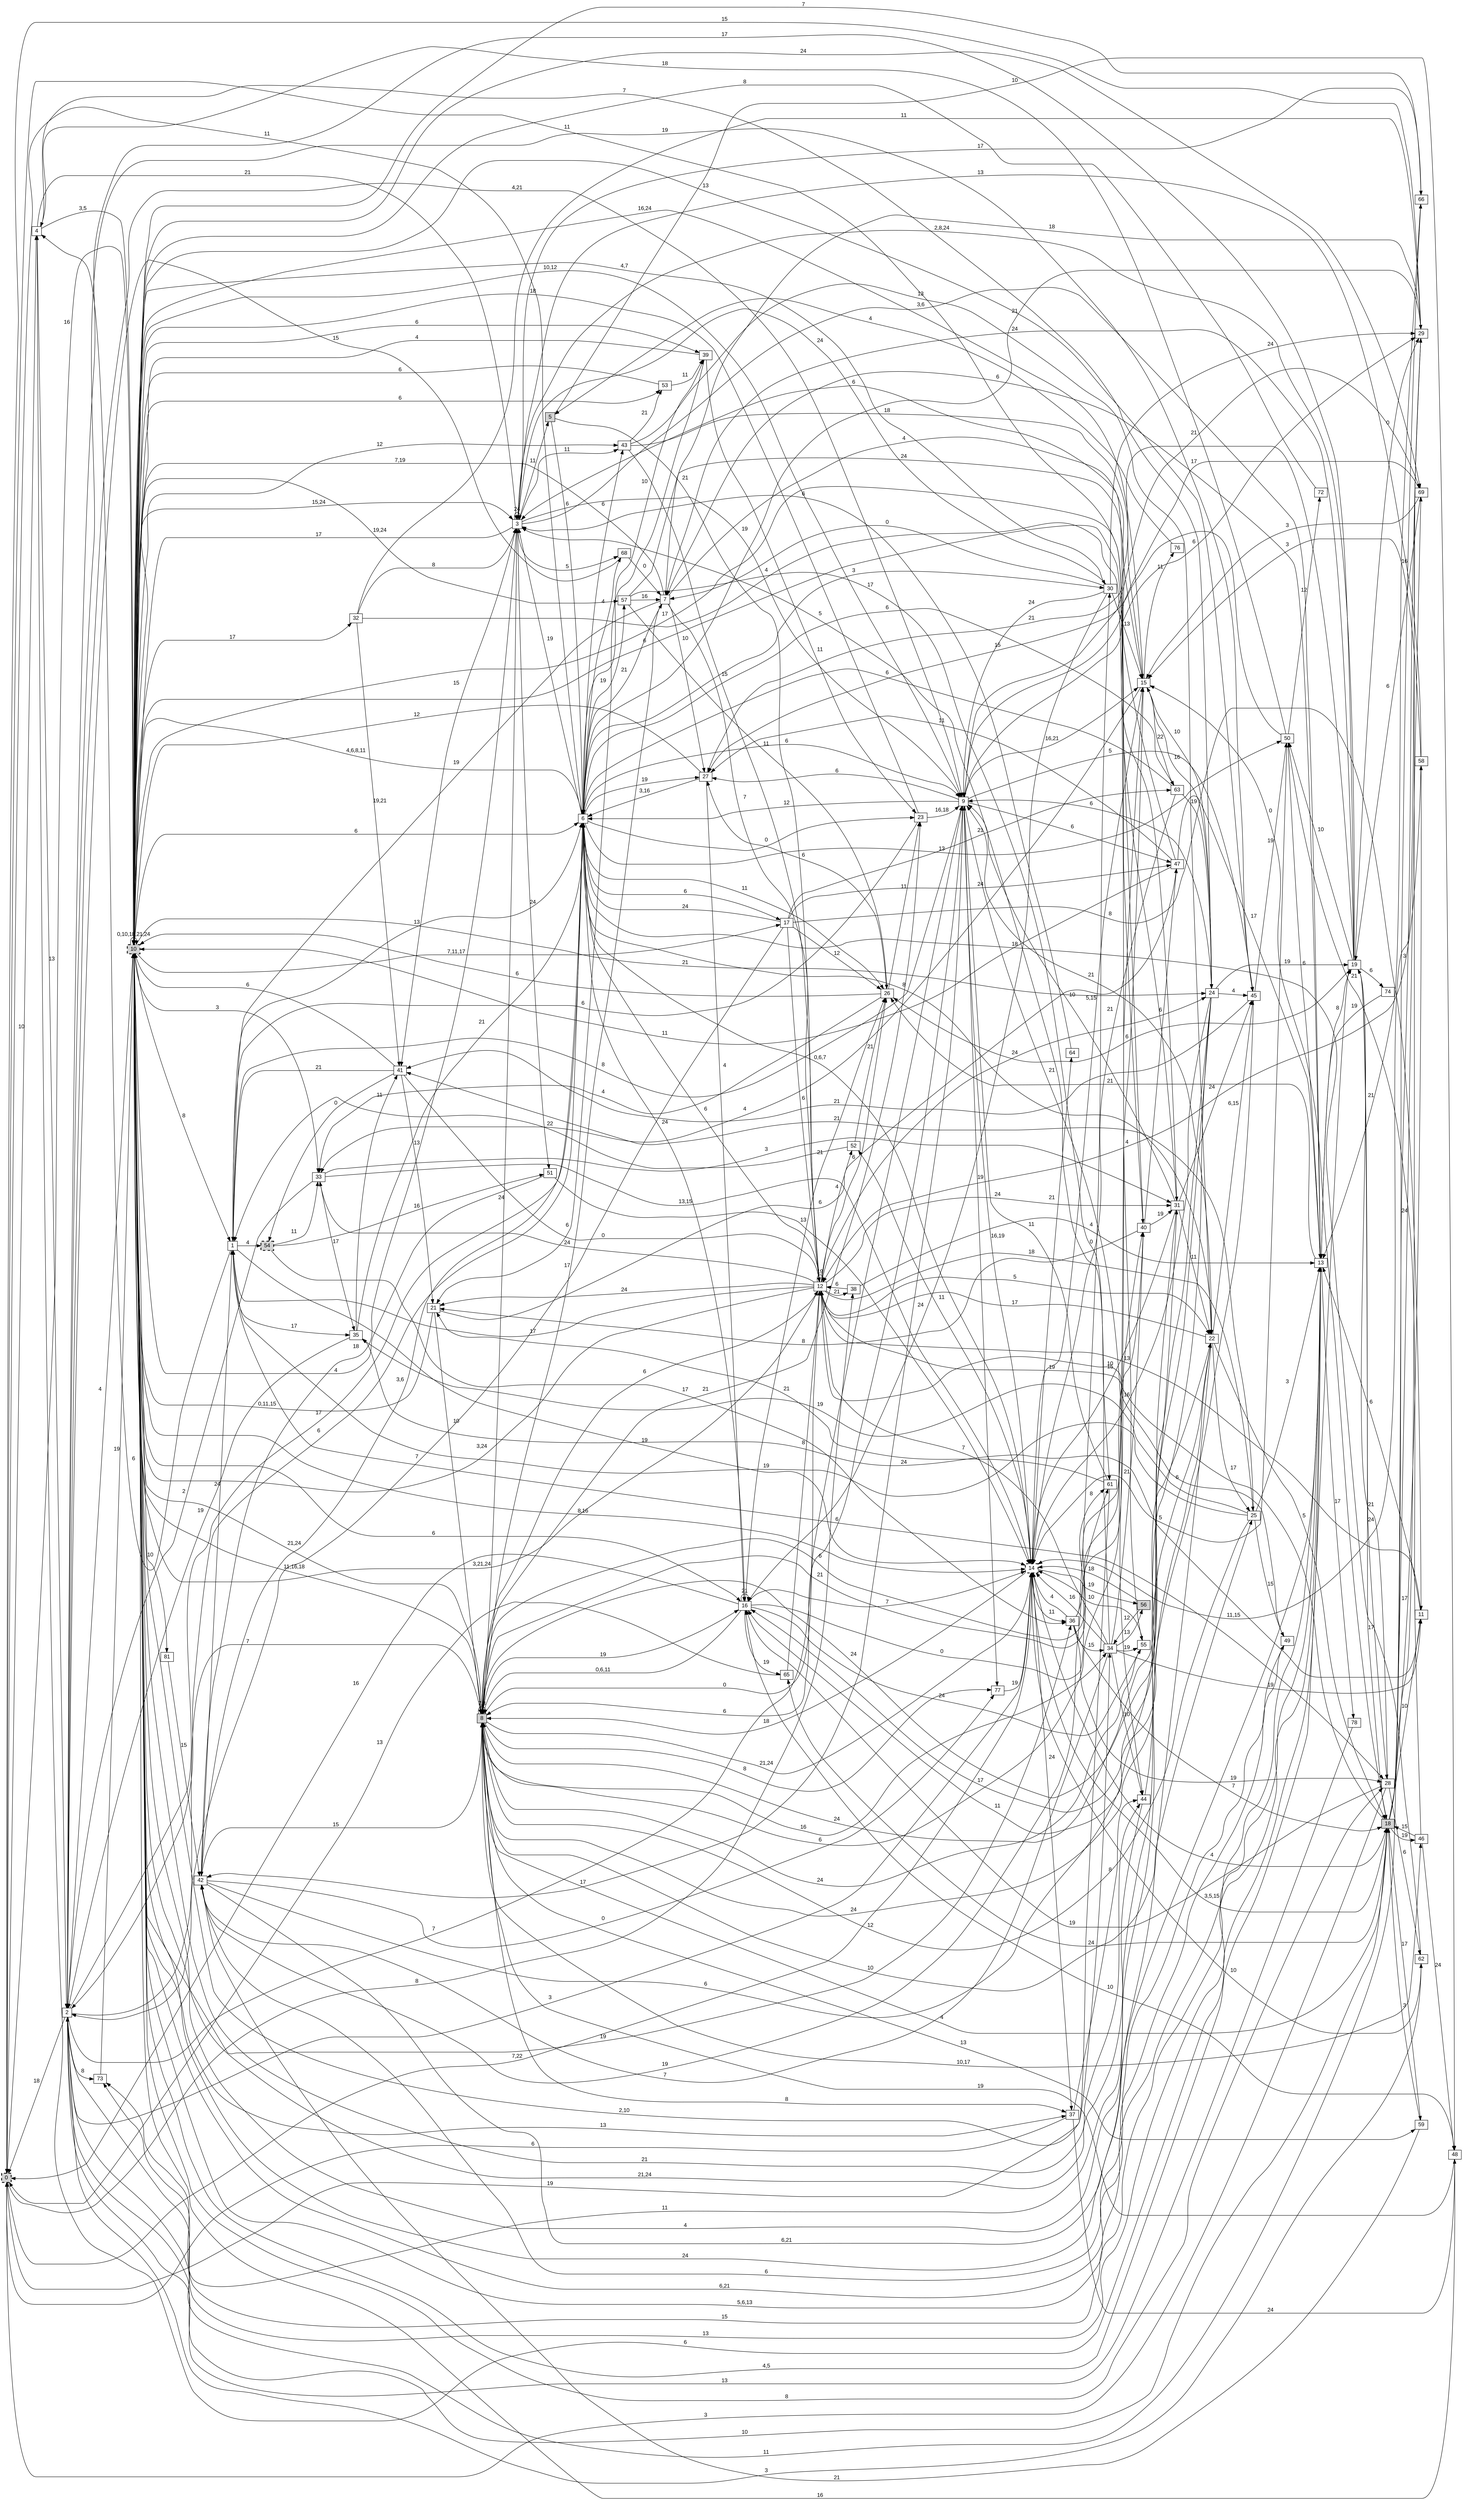 digraph "NDFA" {
  rankdir=LR
  node [shape=box width=0.1 height=0.1 fontname=Arial]
  edge [fontname=Arial]
/* Estados */
 s0 [label="0" style="filled,bold,dashed"] /* I:1 F:1 D:0 */
 s1 [label="1" ] /* I:0 F:0 D:0 */
 s2 [label="2" ] /* I:0 F:0 D:0 */
 s3 [label="3" ] /* I:0 F:0 D:0 */
 s4 [label="4" ] /* I:0 F:0 D:0 */
 s5 [label="5" style="filled"] /* I:1 F:0 D:0 */
 s6 [label="6" ] /* I:0 F:0 D:0 */
 s7 [label="7" ] /* I:0 F:0 D:0 */
 s8 [label="8" style="filled"] /* I:1 F:0 D:0 */
 s9 [label="9" ] /* I:0 F:0 D:0 */
 s10 [label="10" style="filled,bold,dashed"] /* I:1 F:1 D:0 */
 s11 [label="11" ] /* I:0 F:0 D:0 */
 s12 [label="12" ] /* I:0 F:0 D:0 */
 s13 [label="13" ] /* I:0 F:0 D:0 */
 s14 [label="14" style="bold,dashed"] /* I:0 F:1 D:0 */
 s15 [label="15" ] /* I:0 F:0 D:0 */
 s16 [label="16" ] /* I:0 F:0 D:0 */
 s17 [label="17" ] /* I:0 F:0 D:0 */
 s18 [label="18" style="filled"] /* I:1 F:0 D:0 */
 s19 [label="19" ] /* I:0 F:0 D:0 */
 s21 [label="21" ] /* I:0 F:0 D:0 */
 s22 [label="22" ] /* I:0 F:0 D:0 */
 s23 [label="23" ] /* I:0 F:0 D:0 */
 s24 [label="24" ] /* I:0 F:0 D:0 */
 s25 [label="25" ] /* I:0 F:0 D:0 */
 s26 [label="26" ] /* I:0 F:0 D:0 */
 s27 [label="27" ] /* I:0 F:0 D:0 */
 s28 [label="28" ] /* I:0 F:0 D:0 */
 s29 [label="29" ] /* I:0 F:0 D:0 */
 s30 [label="30" ] /* I:0 F:0 D:0 */
 s31 [label="31" ] /* I:0 F:0 D:0 */
 s32 [label="32" ] /* I:0 F:0 D:0 */
 s33 [label="33" ] /* I:0 F:0 D:0 */
 s34 [label="34" ] /* I:0 F:0 D:0 */
 s35 [label="35" ] /* I:0 F:0 D:0 */
 s36 [label="36" ] /* I:0 F:0 D:0 */
 s37 [label="37" ] /* I:0 F:0 D:0 */
 s38 [label="38" ] /* I:0 F:0 D:0 */
 s39 [label="39" ] /* I:0 F:0 D:0 */
 s40 [label="40" ] /* I:0 F:0 D:0 */
 s41 [label="41" ] /* I:0 F:0 D:0 */
 s42 [label="42" ] /* I:0 F:0 D:0 */
 s43 [label="43" ] /* I:0 F:0 D:0 */
 s44 [label="44" ] /* I:0 F:0 D:0 */
 s45 [label="45" ] /* I:0 F:0 D:0 */
 s46 [label="46" ] /* I:0 F:0 D:0 */
 s47 [label="47" ] /* I:0 F:0 D:0 */
 s48 [label="48" ] /* I:0 F:0 D:0 */
 s49 [label="49" ] /* I:0 F:0 D:0 */
 s50 [label="50" ] /* I:0 F:0 D:0 */
 s51 [label="51" ] /* I:0 F:0 D:0 */
 s52 [label="52" ] /* I:0 F:0 D:0 */
 s53 [label="53" ] /* I:0 F:0 D:0 */
 s54 [label="54" style="filled,bold,dashed"] /* I:1 F:1 D:0 */
 s55 [label="55" ] /* I:0 F:0 D:0 */
 s56 [label="56" style="filled"] /* I:1 F:0 D:0 */
 s57 [label="57" ] /* I:0 F:0 D:0 */
 s58 [label="58" ] /* I:0 F:0 D:0 */
 s59 [label="59" ] /* I:0 F:0 D:0 */
 s61 [label="61" ] /* I:0 F:0 D:0 */
 s62 [label="62" ] /* I:0 F:0 D:0 */
 s63 [label="63" ] /* I:0 F:0 D:0 */
 s64 [label="64" ] /* I:0 F:0 D:0 */
 s65 [label="65" ] /* I:0 F:0 D:0 */
 s66 [label="66" ] /* I:0 F:0 D:0 */
 s68 [label="68" ] /* I:0 F:0 D:0 */
 s69 [label="69" ] /* I:0 F:0 D:0 */
 s72 [label="72" ] /* I:0 F:0 D:0 */
 s73 [label="73" ] /* I:0 F:0 D:0 */
 s74 [label="74" ] /* I:0 F:0 D:0 */
 s76 [label="76" ] /* I:0 F:0 D:0 */
 s77 [label="77" ] /* I:0 F:0 D:0 */
 s78 [label="78" ] /* I:0 F:0 D:0 */
 s81 [label="81" ] /* I:0 F:0 D:0 */
/* Transiciones */
  s0 -> s4 [label="10"]
  s0 -> s14 [label="7,22"]
  s0 -> s38 [label="8"]
  s1 -> s4 [label="6"]
  s1 -> s6 [label="13"]
  s1 -> s9 [label="8"]
  s1 -> s14 [label="19"]
  s1 -> s28 [label="6"]
  s1 -> s35 [label="17"]
  s1 -> s54 [label="4"]
  s2 -> s0 [label="18"]
  s2 -> s6 [label="17"]
  s2 -> s8 [label="7"]
  s2 -> s9 [label="4,21"]
  s2 -> s10 [label="4"]
  s2 -> s12 [label="7"]
  s2 -> s13 [label="13"]
  s2 -> s14 [label="3"]
  s2 -> s45 [label="19"]
  s2 -> s62 [label="3"]
  s2 -> s73 [label="8"]
  s3 -> s3 [label="24"]
  s3 -> s5 [label="11"]
  s3 -> s9 [label="19"]
  s3 -> s10 [label="17"]
  s3 -> s13 [label="3,6"]
  s3 -> s41 [label="15"]
  s3 -> s43 [label="11"]
  s3 -> s51 [label="24"]
  s3 -> s66 [label="17"]
  s3 -> s68 [label="5"]
  s4 -> s2 [label="13"]
  s4 -> s3 [label="21"]
  s4 -> s10 [label="3,5"]
  s4 -> s24 [label="7"]
  s5 -> s6 [label="6"]
  s5 -> s12 [label="21"]
  s5 -> s48 [label="10"]
  s6 -> s0 [label="11"]
  s6 -> s2 [label="6"]
  s6 -> s3 [label="19"]
  s6 -> s7 [label="21"]
  s6 -> s9 [label="6"]
  s6 -> s10 [label="4,6,8,11"]
  s6 -> s14 [label="0,6,7"]
  s6 -> s16 [label="24"]
  s6 -> s17 [label="6"]
  s6 -> s22 [label="8"]
  s6 -> s23 [label="0"]
  s6 -> s26 [label="11"]
  s6 -> s27 [label="19"]
  s6 -> s30 [label="3"]
  s6 -> s39 [label="10"]
  s6 -> s42 [label="3,6"]
  s6 -> s43 [label="6"]
  s6 -> s50 [label="13"]
  s6 -> s57 [label="19"]
  s6 -> s63 [label="6"]
  s6 -> s68 [label="4"]
  s7 -> s1 [label="19"]
  s7 -> s8 [label="17"]
  s7 -> s10 [label="7,19"]
  s7 -> s12 [label="7"]
  s7 -> s15 [label="4"]
  s7 -> s27 [label="10"]
  s8 -> s3 [label="24"]
  s8 -> s8 [label="7,8"]
  s8 -> s9 [label="0"]
  s8 -> s10 [label="21,24"]
  s8 -> s12 [label="6"]
  s8 -> s14 [label="21,24"]
  s8 -> s15 [label="6"]
  s8 -> s16 [label="19"]
  s8 -> s18 [label="4"]
  s8 -> s22 [label="24"]
  s8 -> s23 [label="21"]
  s8 -> s25 [label="10"]
  s8 -> s34 [label="16"]
  s8 -> s37 [label="8"]
  s8 -> s46 [label="10,17"]
  s8 -> s59 [label="13"]
  s8 -> s77 [label="8"]
  s9 -> s6 [label="12"]
  s9 -> s8 [label="6"]
  s9 -> s10 [label="10,12"]
  s9 -> s14 [label="16,19"]
  s9 -> s15 [label="16,21"]
  s9 -> s27 [label="6"]
  s9 -> s29 [label="6"]
  s9 -> s42 [label="17"]
  s9 -> s44 [label="21"]
  s9 -> s45 [label="5"]
  s9 -> s47 [label="6"]
  s9 -> s69 [label="21"]
  s9 -> s77 [label="19"]
  s10 -> s0 [label="16"]
  s10 -> s1 [label="8"]
  s10 -> s3 [label="15,24"]
  s10 -> s6 [label="6"]
  s10 -> s8 [label="11,16,18"]
  s10 -> s10 [label="0,10,18,21,24"]
  s10 -> s12 [label="3,21,24"]
  s10 -> s14 [label="8,16"]
  s10 -> s16 [label="6"]
  s10 -> s17 [label="7,11,17"]
  s10 -> s19 [label="4,5"]
  s10 -> s22 [label="4"]
  s10 -> s24 [label="21"]
  s10 -> s28 [label="8"]
  s10 -> s30 [label="4,7"]
  s10 -> s32 [label="17"]
  s10 -> s33 [label="3"]
  s10 -> s34 [label="2,10"]
  s10 -> s36 [label="19"]
  s10 -> s37 [label="13"]
  s10 -> s39 [label="6"]
  s10 -> s40 [label="6"]
  s10 -> s43 [label="12"]
  s10 -> s44 [label="21"]
  s10 -> s49 [label="6,21"]
  s10 -> s53 [label="6"]
  s10 -> s57 [label="19,24"]
  s10 -> s69 [label="24"]
  s10 -> s81 [label="10"]
  s11 -> s12 [label="13"]
  s11 -> s13 [label="6"]
  s11 -> s35 [label="24"]
  s12 -> s1 [label="17"]
  s12 -> s6 [label="6"]
  s12 -> s10 [label="3,24"]
  s12 -> s12 [label="19"]
  s12 -> s21 [label="24"]
  s12 -> s22 [label="5"]
  s12 -> s24 [label="24"]
  s12 -> s25 [label="18"]
  s12 -> s26 [label="6"]
  s12 -> s31 [label="24"]
  s12 -> s33 [label="24"]
  s12 -> s38 [label="21"]
  s12 -> s52 [label="4"]
  s13 -> s4 [label="6"]
  s13 -> s7 [label="6"]
  s13 -> s10 [label="5,6,13"]
  s13 -> s19 [label="8"]
  s13 -> s26 [label="21"]
  s13 -> s73 [label="15"]
  s13 -> s78 [label="17"]
  s14 -> s8 [label="18"]
  s14 -> s15 [label="5,15"]
  s14 -> s18 [label="4"]
  s14 -> s36 [label="11"]
  s14 -> s37 [label="24"]
  s14 -> s52 [label="11"]
  s14 -> s56 [label="19"]
  s14 -> s64 [label="21"]
  s15 -> s8 [label="21"]
  s15 -> s10 [label="16,24"]
  s15 -> s24 [label="10"]
  s15 -> s33 [label="4"]
  s15 -> s63 [label="22"]
  s15 -> s76 [label="11"]
  s16 -> s0 [label="16"]
  s16 -> s8 [label="0,6,11"]
  s16 -> s14 [label="7"]
  s16 -> s16 [label="21"]
  s16 -> s26 [label="21"]
  s16 -> s40 [label="0"]
  s16 -> s55 [label="24"]
  s16 -> s65 [label="19"]
  s17 -> s2 [label="7"]
  s17 -> s6 [label="24"]
  s17 -> s11 [label="8"]
  s17 -> s12 [label="6"]
  s17 -> s26 [label="12"]
  s17 -> s47 [label="24"]
  s17 -> s63 [label="21"]
  s18 -> s2 [label="10"]
  s18 -> s11 [label="10"]
  s18 -> s12 [label="10"]
  s18 -> s14 [label="3,5,15"]
  s18 -> s15 [label="0"]
  s18 -> s29 [label="3"]
  s18 -> s46 [label="19"]
  s18 -> s58 [label="17"]
  s18 -> s59 [label="17"]
  s18 -> s65 [label="24"]
  s18 -> s66 [label="16"]
  s18 -> s69 [label="24"]
  s19 -> s2 [label="17"]
  s19 -> s3 [label="2,8,24"]
  s19 -> s7 [label="24"]
  s19 -> s18 [label="17"]
  s19 -> s26 [label="6"]
  s19 -> s27 [label="21"]
  s19 -> s28 [label="24"]
  s19 -> s29 [label="0"]
  s19 -> s50 [label="10"]
  s19 -> s74 [label="6"]
  s21 -> s8 [label="10"]
  s21 -> s10 [label="0,11,15"]
  s21 -> s47 [label="6"]
  s22 -> s9 [label="21"]
  s22 -> s10 [label="24"]
  s22 -> s12 [label="17"]
  s22 -> s18 [label="5"]
  s22 -> s25 [label="17"]
  s22 -> s45 [label="6,15"]
  s23 -> s1 [label="6"]
  s23 -> s9 [label="16,18"]
  s23 -> s10 [label="18"]
  s24 -> s8 [label="24"]
  s24 -> s9 [label="6"]
  s24 -> s14 [label="16"]
  s24 -> s15 [label="16"]
  s24 -> s16 [label="17"]
  s24 -> s19 [label="19"]
  s24 -> s45 [label="4"]
  s24 -> s73 [label="11"]
  s25 -> s1 [label="19"]
  s25 -> s8 [label="12"]
  s25 -> s13 [label="3"]
  s25 -> s35 [label="19"]
  s25 -> s41 [label="21"]
  s25 -> s49 [label="15"]
  s26 -> s10 [label="6"]
  s26 -> s23 [label="11"]
  s26 -> s27 [label="6"]
  s26 -> s33 [label="4"]
  s27 -> s6 [label="3,16"]
  s27 -> s10 [label="12"]
  s27 -> s16 [label="4"]
  s28 -> s0 [label="3"]
  s28 -> s16 [label="19"]
  s28 -> s19 [label="21"]
  s28 -> s62 [label="6"]
  s29 -> s0 [label="15"]
  s29 -> s2 [label="11"]
  s29 -> s6 [label="21"]
  s29 -> s7 [label="18"]
  s29 -> s14 [label="11,15"]
  s30 -> s3 [label="24"]
  s30 -> s7 [label="0"]
  s30 -> s9 [label="24"]
  s30 -> s15 [label="13"]
  s30 -> s16 [label="24"]
  s30 -> s29 [label="24"]
  s31 -> s8 [label="24"]
  s31 -> s9 [label="10"]
  s31 -> s10 [label="17"]
  s31 -> s14 [label="15"]
  s31 -> s22 [label="11"]
  s31 -> s45 [label="24"]
  s32 -> s3 [label="8"]
  s32 -> s29 [label="11"]
  s32 -> s41 [label="19,21"]
  s32 -> s55 [label="4"]
  s33 -> s2 [label="2"]
  s33 -> s14 [label="13,15"]
  s33 -> s31 [label="3"]
  s33 -> s35 [label="17"]
  s34 -> s3 [label="5"]
  s34 -> s11 [label="19"]
  s34 -> s12 [label="7"]
  s34 -> s14 [label="16"]
  s34 -> s40 [label="21"]
  s34 -> s42 [label="7"]
  s34 -> s44 [label="10"]
  s34 -> s55 [label="19"]
  s34 -> s56 [label="13"]
  s35 -> s2 [label="19"]
  s35 -> s6 [label="21"]
  s35 -> s41 [label="11"]
  s36 -> s14 [label="4"]
  s36 -> s18 [label="7"]
  s36 -> s28 [label="19"]
  s36 -> s30 [label="0"]
  s36 -> s34 [label="15"]
  s36 -> s61 [label="8"]
  s37 -> s0 [label="6"]
  s37 -> s44 [label="8"]
  s37 -> s48 [label="24"]
  s38 -> s12 [label="6"]
  s38 -> s13 [label="4"]
  s39 -> s10 [label="4"]
  s39 -> s21 [label="6"]
  s39 -> s23 [label="11"]
  s40 -> s0 [label="11"]
  s40 -> s8 [label="6"]
  s40 -> s21 [label="8"]
  s40 -> s31 [label="19"]
  s40 -> s47 [label="6"]
  s41 -> s1 [label="21"]
  s41 -> s10 [label="6"]
  s41 -> s12 [label="0"]
  s41 -> s21 [label="13"]
  s41 -> s54 [label="0"]
  s42 -> s1 [label="24"]
  s42 -> s3 [label="18"]
  s42 -> s8 [label="15"]
  s42 -> s13 [label="6,21"]
  s42 -> s31 [label="6"]
  s42 -> s61 [label="19"]
  s42 -> s77 [label="0"]
  s43 -> s12 [label="15"]
  s43 -> s15 [label="18"]
  s43 -> s22 [label="13"]
  s43 -> s53 [label="21"]
  s44 -> s10 [label="21,24"]
  s44 -> s22 [label="6"]
  s45 -> s10 [label="13"]
  s45 -> s16 [label="11"]
  s45 -> s41 [label="21"]
  s45 -> s50 [label="19"]
  s46 -> s18 [label="15"]
  s46 -> s48 [label="24"]
  s46 -> s50 [label="21"]
  s47 -> s3 [label="6"]
  s47 -> s10 [label="11"]
  s47 -> s13 [label="17"]
  s47 -> s27 [label="11"]
  s48 -> s8 [label="19"]
  s48 -> s10 [label="16"]
  s48 -> s16 [label="10"]
  s49 -> s12 [label="19"]
  s49 -> s42 [label="6"]
  s50 -> s4 [label="18"]
  s50 -> s13 [label="6"]
  s50 -> s14 [label="5"]
  s50 -> s27 [label="15"]
  s50 -> s72 [label="12"]
  s51 -> s10 [label="4"]
  s51 -> s14 [label="13"]
  s52 -> s1 [label="22"]
  s52 -> s26 [label="21"]
  s53 -> s10 [label="6"]
  s53 -> s39 [label="11"]
  s54 -> s33 [label="11"]
  s54 -> s36 [label="17"]
  s54 -> s51 [label="16"]
  s55 -> s8 [label="24"]
  s55 -> s14 [label="10"]
  s56 -> s14 [label="18"]
  s56 -> s34 [label="12"]
  s57 -> s7 [label="16"]
  s57 -> s26 [label="11"]
  s57 -> s31 [label="24"]
  s57 -> s61 [label="17"]
  s58 -> s3 [label="13"]
  s58 -> s12 [label="4"]
  s58 -> s15 [label="3"]
  s59 -> s18 [label="3"]
  s59 -> s42 [label="21"]
  s61 -> s0 [label="19"]
  s61 -> s9 [label="11"]
  s61 -> s21 [label="21"]
  s62 -> s6 [label="18"]
  s62 -> s14 [label="10"]
  s63 -> s6 [label="6"]
  s63 -> s14 [label="21"]
  s63 -> s24 [label="19"]
  s64 -> s3 [label="6"]
  s65 -> s0 [label="13"]
  s65 -> s12 [label="8"]
  s66 -> s10 [label="7"]
  s66 -> s13 [label="21"]
  s68 -> s2 [label="15"]
  s68 -> s7 [label="0"]
  s69 -> s9 [label="17"]
  s69 -> s15 [label="3"]
  s69 -> s19 [label="6"]
  s72 -> s10 [label="8"]
  s73 -> s10 [label="19"]
  s74 -> s13 [label="19"]
  s76 -> s5 [label="4"]
  s77 -> s14 [label="19"]
  s78 -> s2 [label="13"]
  s81 -> s42 [label="15"]
}
